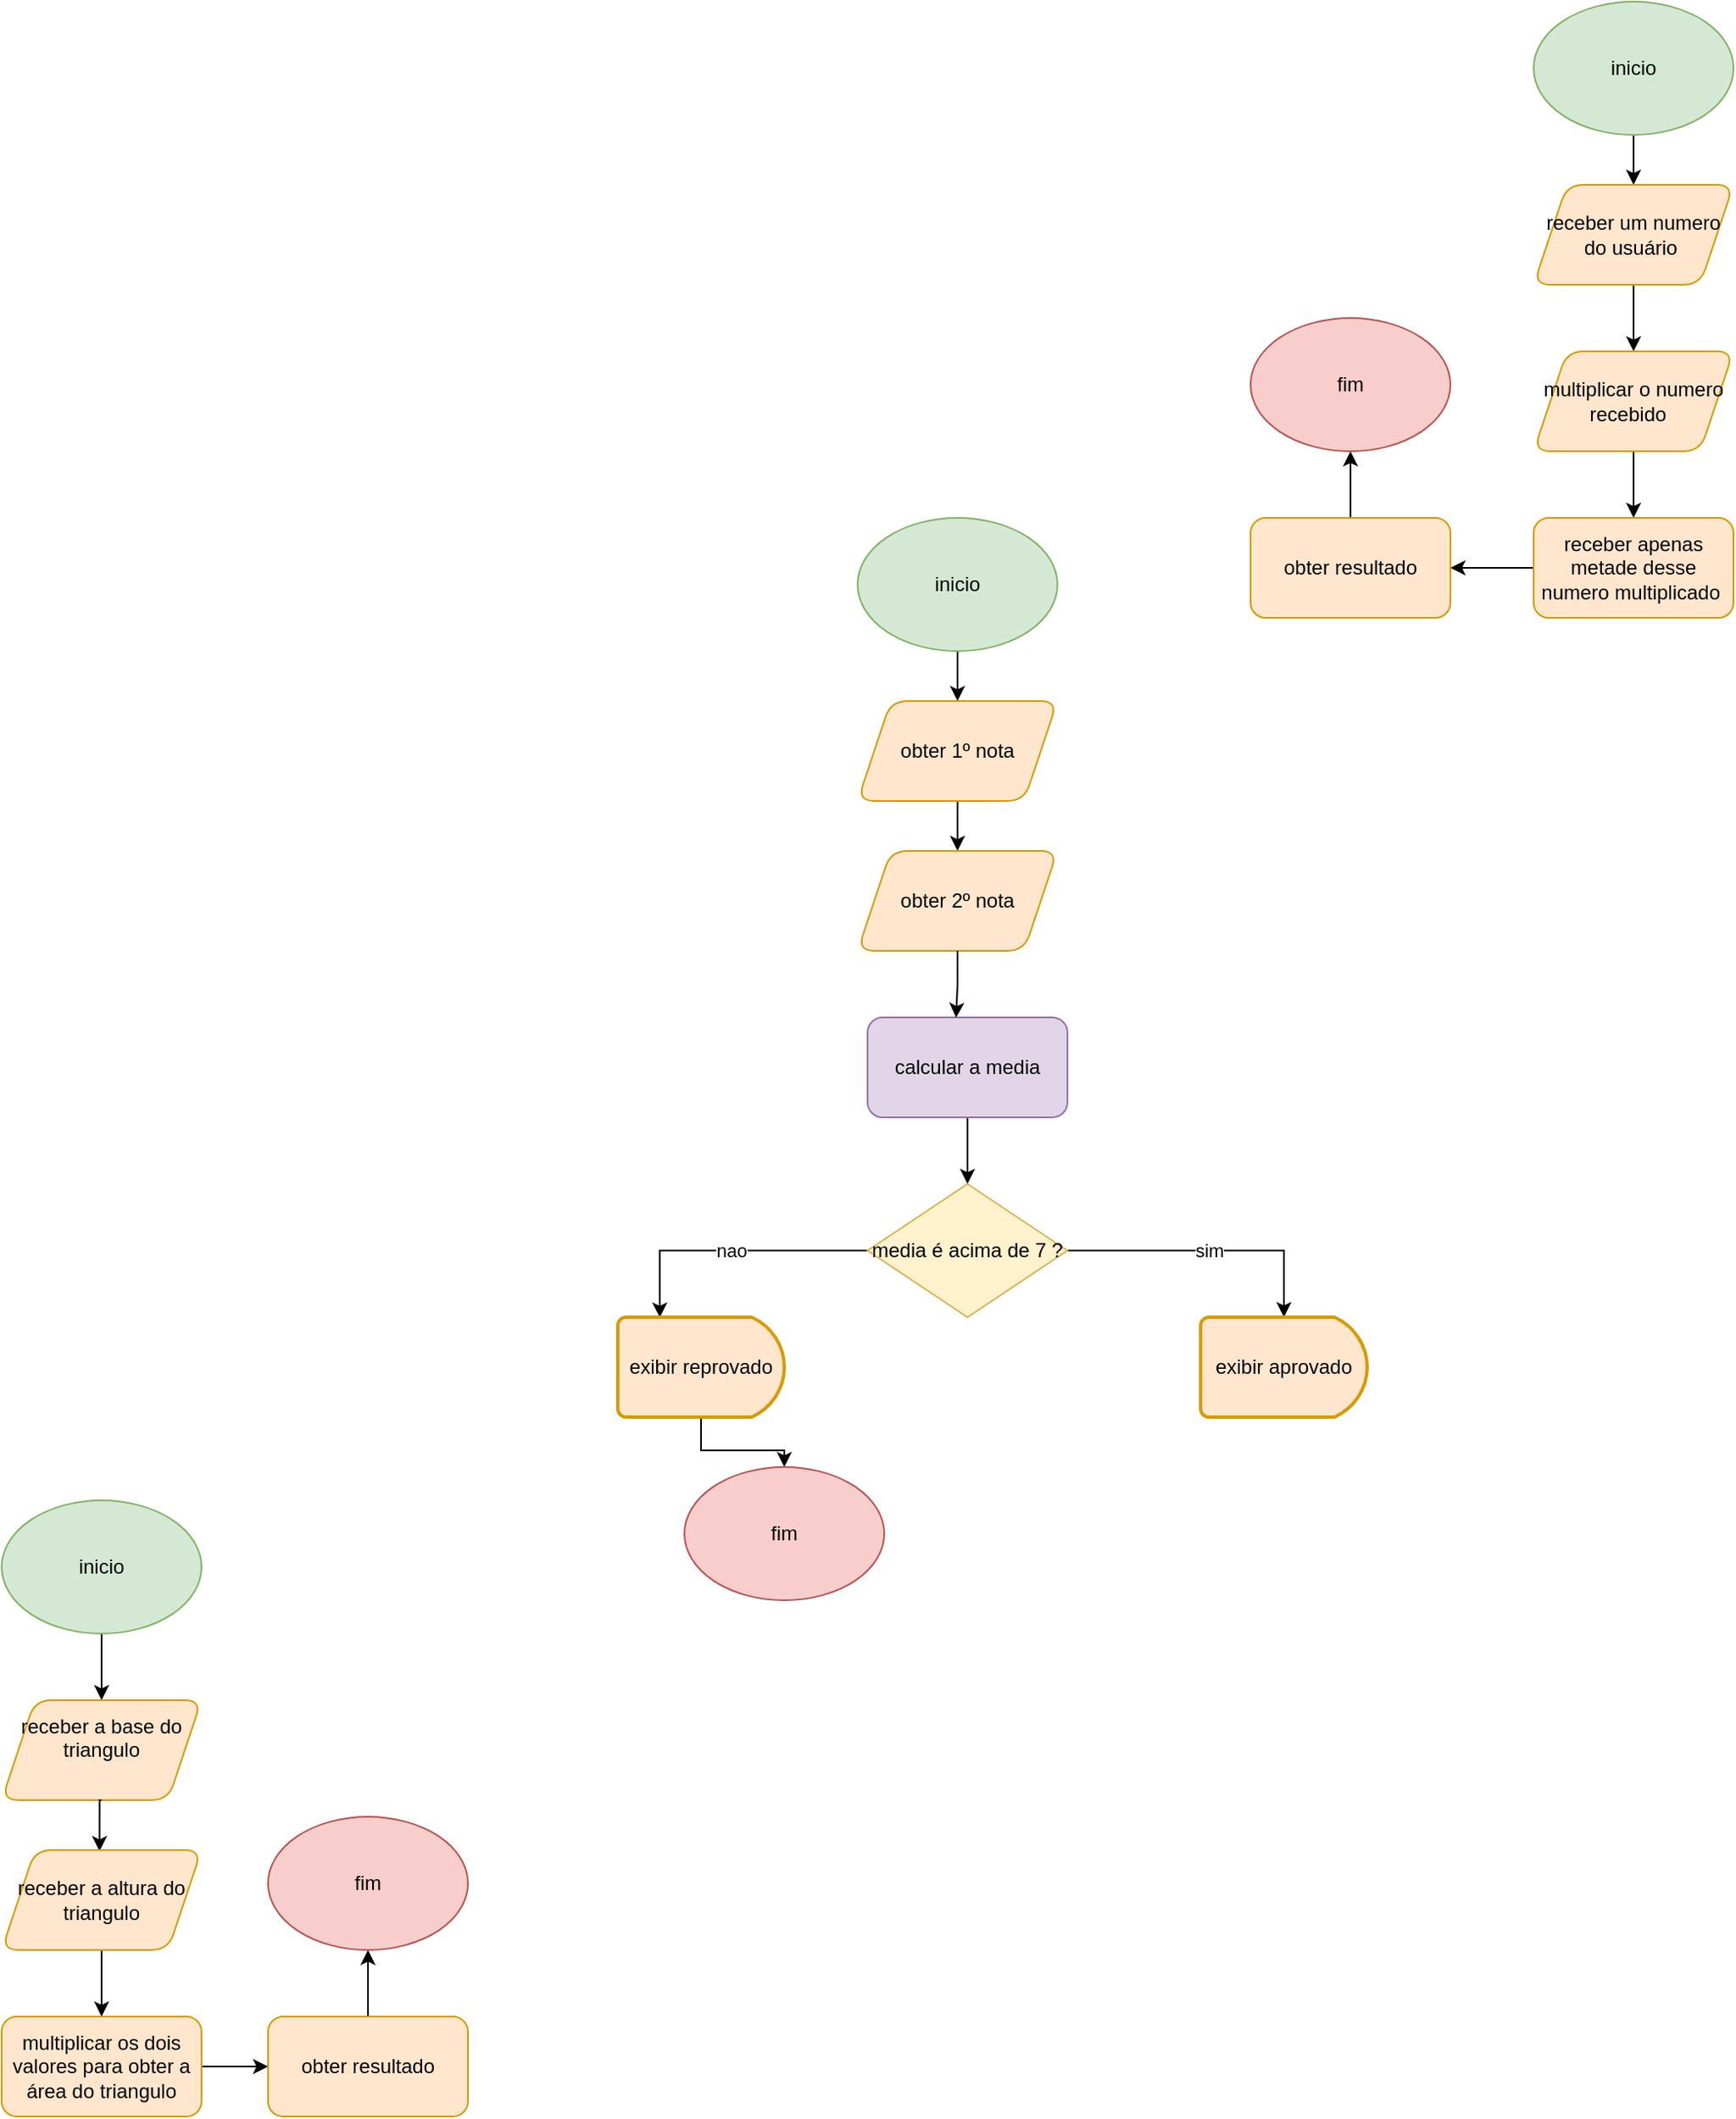 <mxfile version="26.0.14">
  <diagram name="Página-1" id="BfTWOROo_lzX_7FTMUIR">
    <mxGraphModel dx="1050" dy="3873" grid="1" gridSize="10" guides="1" tooltips="1" connect="1" arrows="1" fold="1" page="1" pageScale="1" pageWidth="583" pageHeight="827" math="0" shadow="0">
      <root>
        <mxCell id="0" />
        <mxCell id="1" parent="0" />
        <mxCell id="FdZpmkmHTY-yCPTN8Om4-6" style="edgeStyle=orthogonalEdgeStyle;rounded=0;orthogonalLoop=1;jettySize=auto;html=1;exitX=0.5;exitY=1;exitDx=0;exitDy=0;" edge="1" parent="1" source="FdZpmkmHTY-yCPTN8Om4-4" target="FdZpmkmHTY-yCPTN8Om4-5">
          <mxGeometry relative="1" as="geometry" />
        </mxCell>
        <mxCell id="FdZpmkmHTY-yCPTN8Om4-4" value="inicio" style="ellipse;whiteSpace=wrap;html=1;fillColor=#d5e8d4;strokeColor=#82b366;" vertex="1" parent="1">
          <mxGeometry x="20" y="-2190" width="120" height="80" as="geometry" />
        </mxCell>
        <mxCell id="FdZpmkmHTY-yCPTN8Om4-5" value="receber a base do triangulo&lt;div&gt;&lt;br&gt;&lt;/div&gt;" style="shape=parallelogram;perimeter=parallelogramPerimeter;whiteSpace=wrap;html=1;fixedSize=1;rounded=1;fillColor=#ffe6cc;strokeColor=#d79b00;" vertex="1" parent="1">
          <mxGeometry x="20" y="-2070" width="120" height="60" as="geometry" />
        </mxCell>
        <mxCell id="FdZpmkmHTY-yCPTN8Om4-9" style="edgeStyle=orthogonalEdgeStyle;rounded=0;orthogonalLoop=1;jettySize=auto;html=1;exitX=0.5;exitY=1;exitDx=0;exitDy=0;entryX=0.573;entryY=0.01;entryDx=0;entryDy=0;entryPerimeter=0;" edge="1" parent="1" source="FdZpmkmHTY-yCPTN8Om4-5">
          <mxGeometry relative="1" as="geometry">
            <mxPoint x="78.76" y="-1979.4" as="targetPoint" />
          </mxGeometry>
        </mxCell>
        <mxCell id="FdZpmkmHTY-yCPTN8Om4-12" style="edgeStyle=orthogonalEdgeStyle;rounded=0;orthogonalLoop=1;jettySize=auto;html=1;exitX=0.5;exitY=1;exitDx=0;exitDy=0;entryX=0.5;entryY=0;entryDx=0;entryDy=0;" edge="1" parent="1" source="FdZpmkmHTY-yCPTN8Om4-10" target="FdZpmkmHTY-yCPTN8Om4-11">
          <mxGeometry relative="1" as="geometry" />
        </mxCell>
        <mxCell id="FdZpmkmHTY-yCPTN8Om4-10" value="receber a altura do triangulo" style="shape=parallelogram;perimeter=parallelogramPerimeter;whiteSpace=wrap;html=1;fixedSize=1;rounded=1;fillColor=#ffe6cc;strokeColor=#d79b00;" vertex="1" parent="1">
          <mxGeometry x="20" y="-1980" width="120" height="60" as="geometry" />
        </mxCell>
        <mxCell id="FdZpmkmHTY-yCPTN8Om4-14" style="edgeStyle=orthogonalEdgeStyle;rounded=0;orthogonalLoop=1;jettySize=auto;html=1;exitX=1;exitY=0.5;exitDx=0;exitDy=0;entryX=0;entryY=0.5;entryDx=0;entryDy=0;" edge="1" parent="1" source="FdZpmkmHTY-yCPTN8Om4-11" target="FdZpmkmHTY-yCPTN8Om4-13">
          <mxGeometry relative="1" as="geometry" />
        </mxCell>
        <mxCell id="FdZpmkmHTY-yCPTN8Om4-11" value="multiplicar os dois valores para obter a área do triangulo" style="rounded=1;whiteSpace=wrap;html=1;fillColor=#ffe6cc;strokeColor=#d79b00;" vertex="1" parent="1">
          <mxGeometry x="20" y="-1880" width="120" height="60" as="geometry" />
        </mxCell>
        <mxCell id="FdZpmkmHTY-yCPTN8Om4-16" style="edgeStyle=orthogonalEdgeStyle;rounded=0;orthogonalLoop=1;jettySize=auto;html=1;exitX=0.5;exitY=0;exitDx=0;exitDy=0;" edge="1" parent="1" source="FdZpmkmHTY-yCPTN8Om4-13" target="FdZpmkmHTY-yCPTN8Om4-15">
          <mxGeometry relative="1" as="geometry" />
        </mxCell>
        <mxCell id="FdZpmkmHTY-yCPTN8Om4-13" value="obter resultado" style="rounded=1;whiteSpace=wrap;html=1;fillColor=#ffe6cc;strokeColor=#d79b00;" vertex="1" parent="1">
          <mxGeometry x="180" y="-1880" width="120" height="60" as="geometry" />
        </mxCell>
        <mxCell id="FdZpmkmHTY-yCPTN8Om4-15" value="fim" style="ellipse;whiteSpace=wrap;html=1;fillColor=#f8cecc;strokeColor=#b85450;" vertex="1" parent="1">
          <mxGeometry x="180" y="-2000" width="120" height="80" as="geometry" />
        </mxCell>
        <mxCell id="FdZpmkmHTY-yCPTN8Om4-19" style="edgeStyle=orthogonalEdgeStyle;rounded=0;orthogonalLoop=1;jettySize=auto;html=1;exitX=0.5;exitY=1;exitDx=0;exitDy=0;entryX=0.5;entryY=0;entryDx=0;entryDy=0;" edge="1" parent="1" source="FdZpmkmHTY-yCPTN8Om4-17" target="FdZpmkmHTY-yCPTN8Om4-18">
          <mxGeometry relative="1" as="geometry" />
        </mxCell>
        <mxCell id="FdZpmkmHTY-yCPTN8Om4-17" value="inicio" style="ellipse;whiteSpace=wrap;html=1;fillColor=#d5e8d4;strokeColor=#82b366;" vertex="1" parent="1">
          <mxGeometry x="940" y="-3090" width="120" height="80" as="geometry" />
        </mxCell>
        <mxCell id="FdZpmkmHTY-yCPTN8Om4-21" style="edgeStyle=orthogonalEdgeStyle;rounded=0;orthogonalLoop=1;jettySize=auto;html=1;exitX=0.5;exitY=1;exitDx=0;exitDy=0;" edge="1" parent="1" source="FdZpmkmHTY-yCPTN8Om4-18" target="FdZpmkmHTY-yCPTN8Om4-20">
          <mxGeometry relative="1" as="geometry" />
        </mxCell>
        <mxCell id="FdZpmkmHTY-yCPTN8Om4-18" value="receber um numero do usuário&amp;nbsp;" style="shape=parallelogram;perimeter=parallelogramPerimeter;whiteSpace=wrap;html=1;fixedSize=1;rounded=1;fillColor=#ffe6cc;strokeColor=#d79b00;" vertex="1" parent="1">
          <mxGeometry x="940" y="-2980" width="120" height="60" as="geometry" />
        </mxCell>
        <mxCell id="FdZpmkmHTY-yCPTN8Om4-23" style="edgeStyle=orthogonalEdgeStyle;rounded=0;orthogonalLoop=1;jettySize=auto;html=1;exitX=0.5;exitY=1;exitDx=0;exitDy=0;entryX=0.5;entryY=0;entryDx=0;entryDy=0;" edge="1" parent="1" source="FdZpmkmHTY-yCPTN8Om4-20" target="FdZpmkmHTY-yCPTN8Om4-22">
          <mxGeometry relative="1" as="geometry" />
        </mxCell>
        <mxCell id="FdZpmkmHTY-yCPTN8Om4-20" value="multiplicar&lt;span style=&quot;background-color: transparent; color: light-dark(rgb(0, 0, 0), rgb(255, 255, 255));&quot;&gt;&amp;nbsp;o numero recebido&amp;nbsp;&amp;nbsp;&lt;/span&gt;" style="shape=parallelogram;perimeter=parallelogramPerimeter;whiteSpace=wrap;html=1;fixedSize=1;rounded=1;fillColor=#ffe6cc;strokeColor=#d79b00;" vertex="1" parent="1">
          <mxGeometry x="940" y="-2880" width="120" height="60" as="geometry" />
        </mxCell>
        <mxCell id="FdZpmkmHTY-yCPTN8Om4-25" style="edgeStyle=orthogonalEdgeStyle;rounded=0;orthogonalLoop=1;jettySize=auto;html=1;exitX=0;exitY=0.5;exitDx=0;exitDy=0;" edge="1" parent="1" source="FdZpmkmHTY-yCPTN8Om4-22" target="FdZpmkmHTY-yCPTN8Om4-24">
          <mxGeometry relative="1" as="geometry" />
        </mxCell>
        <mxCell id="FdZpmkmHTY-yCPTN8Om4-22" value="receber apenas metade desse numero multiplicado&amp;nbsp;" style="rounded=1;whiteSpace=wrap;html=1;fillColor=#ffe6cc;strokeColor=#d79b00;" vertex="1" parent="1">
          <mxGeometry x="940" y="-2780" width="120" height="60" as="geometry" />
        </mxCell>
        <mxCell id="FdZpmkmHTY-yCPTN8Om4-27" style="edgeStyle=orthogonalEdgeStyle;rounded=0;orthogonalLoop=1;jettySize=auto;html=1;exitX=0.5;exitY=0;exitDx=0;exitDy=0;entryX=0.5;entryY=1;entryDx=0;entryDy=0;" edge="1" parent="1" source="FdZpmkmHTY-yCPTN8Om4-24" target="FdZpmkmHTY-yCPTN8Om4-26">
          <mxGeometry relative="1" as="geometry" />
        </mxCell>
        <mxCell id="FdZpmkmHTY-yCPTN8Om4-24" value="obter resultado" style="rounded=1;whiteSpace=wrap;html=1;fillColor=#ffe6cc;strokeColor=#d79b00;" vertex="1" parent="1">
          <mxGeometry x="770" y="-2780" width="120" height="60" as="geometry" />
        </mxCell>
        <mxCell id="FdZpmkmHTY-yCPTN8Om4-26" value="fim" style="ellipse;whiteSpace=wrap;html=1;fillColor=#f8cecc;strokeColor=#b85450;" vertex="1" parent="1">
          <mxGeometry x="770" y="-2900" width="120" height="80" as="geometry" />
        </mxCell>
        <mxCell id="FdZpmkmHTY-yCPTN8Om4-31" style="edgeStyle=orthogonalEdgeStyle;rounded=0;orthogonalLoop=1;jettySize=auto;html=1;exitX=0.5;exitY=1;exitDx=0;exitDy=0;entryX=0.5;entryY=0;entryDx=0;entryDy=0;" edge="1" parent="1" source="FdZpmkmHTY-yCPTN8Om4-28" target="FdZpmkmHTY-yCPTN8Om4-29">
          <mxGeometry relative="1" as="geometry" />
        </mxCell>
        <mxCell id="FdZpmkmHTY-yCPTN8Om4-28" value="inicio" style="ellipse;whiteSpace=wrap;html=1;fillColor=#d5e8d4;strokeColor=#82b366;" vertex="1" parent="1">
          <mxGeometry x="534" y="-2780" width="120" height="80" as="geometry" />
        </mxCell>
        <mxCell id="FdZpmkmHTY-yCPTN8Om4-32" style="edgeStyle=orthogonalEdgeStyle;rounded=0;orthogonalLoop=1;jettySize=auto;html=1;exitX=0.5;exitY=1;exitDx=0;exitDy=0;entryX=0.5;entryY=0;entryDx=0;entryDy=0;" edge="1" parent="1" target="FdZpmkmHTY-yCPTN8Om4-30">
          <mxGeometry relative="1" as="geometry">
            <mxPoint x="594" y="-2610" as="sourcePoint" />
          </mxGeometry>
        </mxCell>
        <mxCell id="FdZpmkmHTY-yCPTN8Om4-29" value="obter 1º nota" style="shape=parallelogram;perimeter=parallelogramPerimeter;whiteSpace=wrap;html=1;fixedSize=1;rounded=1;fillColor=#ffe6cc;strokeColor=#d79b00;" vertex="1" parent="1">
          <mxGeometry x="534" y="-2670" width="120" height="60" as="geometry" />
        </mxCell>
        <mxCell id="FdZpmkmHTY-yCPTN8Om4-30" value="obter 2º nota" style="shape=parallelogram;perimeter=parallelogramPerimeter;whiteSpace=wrap;html=1;fixedSize=1;rounded=1;fillColor=#ffe6cc;strokeColor=#d79b00;" vertex="1" parent="1">
          <mxGeometry x="534" y="-2580" width="120" height="60" as="geometry" />
        </mxCell>
        <mxCell id="FdZpmkmHTY-yCPTN8Om4-38" style="edgeStyle=orthogonalEdgeStyle;rounded=0;orthogonalLoop=1;jettySize=auto;html=1;exitX=0.5;exitY=1;exitDx=0;exitDy=0;entryX=0.5;entryY=0;entryDx=0;entryDy=0;" edge="1" parent="1" source="FdZpmkmHTY-yCPTN8Om4-33" target="FdZpmkmHTY-yCPTN8Om4-36">
          <mxGeometry relative="1" as="geometry" />
        </mxCell>
        <mxCell id="FdZpmkmHTY-yCPTN8Om4-33" value="calcular a media" style="rounded=1;whiteSpace=wrap;html=1;fillColor=#e1d5e7;strokeColor=#9673a6;" vertex="1" parent="1">
          <mxGeometry x="540" y="-2480" width="120" height="60" as="geometry" />
        </mxCell>
        <mxCell id="FdZpmkmHTY-yCPTN8Om4-35" style="edgeStyle=orthogonalEdgeStyle;rounded=0;orthogonalLoop=1;jettySize=auto;html=1;exitX=0.5;exitY=1;exitDx=0;exitDy=0;entryX=0.443;entryY=0.003;entryDx=0;entryDy=0;entryPerimeter=0;" edge="1" parent="1" source="FdZpmkmHTY-yCPTN8Om4-30" target="FdZpmkmHTY-yCPTN8Om4-33">
          <mxGeometry relative="1" as="geometry" />
        </mxCell>
        <mxCell id="FdZpmkmHTY-yCPTN8Om4-40" value="sim" style="edgeStyle=orthogonalEdgeStyle;rounded=0;orthogonalLoop=1;jettySize=auto;html=1;exitX=1;exitY=0.5;exitDx=0;exitDy=0;entryX=0.5;entryY=0;entryDx=0;entryDy=0;entryPerimeter=0;" edge="1" parent="1" source="FdZpmkmHTY-yCPTN8Om4-36" target="FdZpmkmHTY-yCPTN8Om4-39">
          <mxGeometry relative="1" as="geometry">
            <mxPoint x="780" y="-2340" as="targetPoint" />
          </mxGeometry>
        </mxCell>
        <mxCell id="FdZpmkmHTY-yCPTN8Om4-42" value="nao" style="edgeStyle=orthogonalEdgeStyle;rounded=0;orthogonalLoop=1;jettySize=auto;html=1;exitX=0;exitY=0.5;exitDx=0;exitDy=0;entryX=0.252;entryY=0.003;entryDx=0;entryDy=0;entryPerimeter=0;" edge="1" parent="1" source="FdZpmkmHTY-yCPTN8Om4-36" target="FdZpmkmHTY-yCPTN8Om4-41">
          <mxGeometry relative="1" as="geometry">
            <mxPoint x="440" y="-2340" as="targetPoint" />
          </mxGeometry>
        </mxCell>
        <mxCell id="FdZpmkmHTY-yCPTN8Om4-36" value="media é acima de 7 ?" style="rhombus;whiteSpace=wrap;html=1;fillColor=#fff2cc;strokeColor=#d6b656;" vertex="1" parent="1">
          <mxGeometry x="540" y="-2380" width="120" height="80" as="geometry" />
        </mxCell>
        <mxCell id="FdZpmkmHTY-yCPTN8Om4-39" value="exibir aprovado" style="strokeWidth=2;html=1;shape=mxgraph.flowchart.delay;whiteSpace=wrap;fillColor=#ffe6cc;strokeColor=#d79b00;" vertex="1" parent="1">
          <mxGeometry x="740" y="-2300" width="100" height="60" as="geometry" />
        </mxCell>
        <mxCell id="FdZpmkmHTY-yCPTN8Om4-45" style="edgeStyle=orthogonalEdgeStyle;rounded=0;orthogonalLoop=1;jettySize=auto;html=1;exitX=0.5;exitY=1;exitDx=0;exitDy=0;exitPerimeter=0;entryX=0.5;entryY=0;entryDx=0;entryDy=0;" edge="1" parent="1" source="FdZpmkmHTY-yCPTN8Om4-41" target="FdZpmkmHTY-yCPTN8Om4-44">
          <mxGeometry relative="1" as="geometry" />
        </mxCell>
        <mxCell id="FdZpmkmHTY-yCPTN8Om4-41" value="exibir reprovado" style="strokeWidth=2;html=1;shape=mxgraph.flowchart.delay;whiteSpace=wrap;fillColor=#ffe6cc;strokeColor=#d79b00;" vertex="1" parent="1">
          <mxGeometry x="390" y="-2300" width="100" height="60" as="geometry" />
        </mxCell>
        <mxCell id="FdZpmkmHTY-yCPTN8Om4-44" value="fim" style="ellipse;whiteSpace=wrap;html=1;fillColor=#f8cecc;strokeColor=#b85450;" vertex="1" parent="1">
          <mxGeometry x="430" y="-2210" width="120" height="80" as="geometry" />
        </mxCell>
      </root>
    </mxGraphModel>
  </diagram>
</mxfile>
